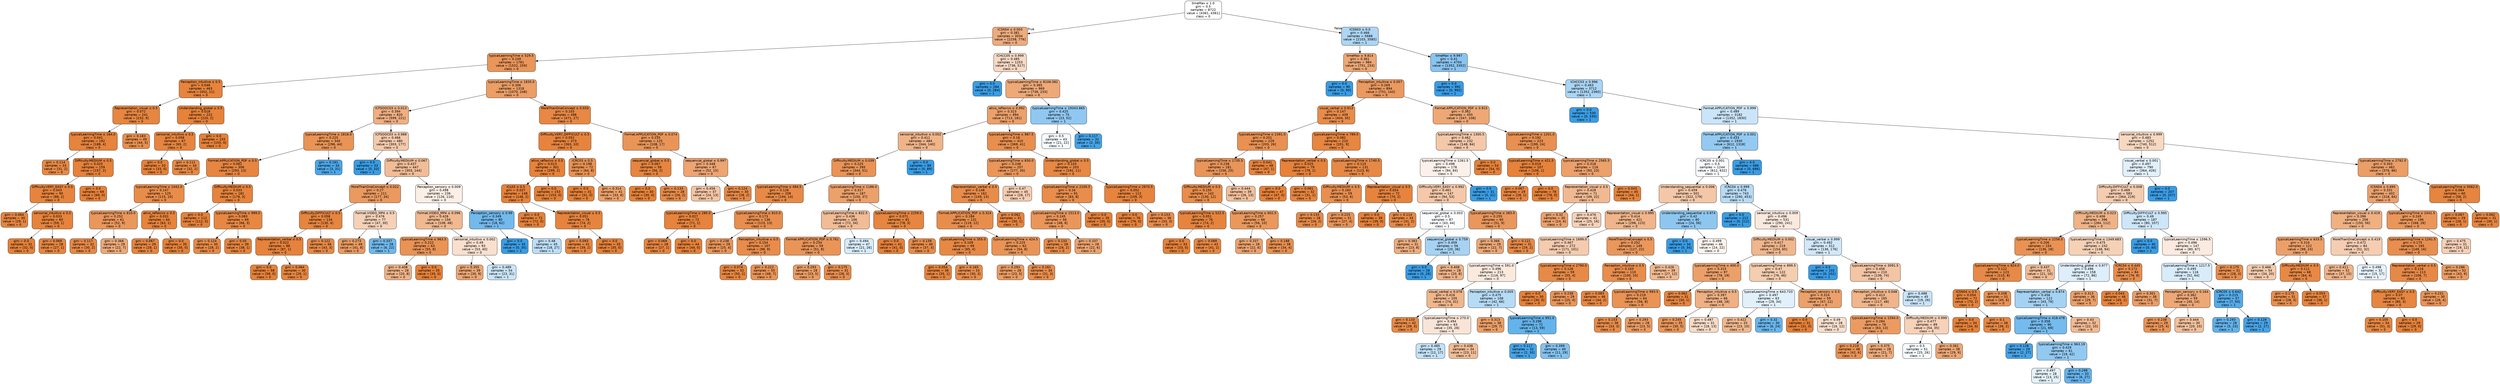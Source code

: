 digraph Tree {
node [shape=box, style="filled, rounded", color="black", fontname=helvetica] ;
edge [fontname=helvetica] ;
0 [label=<timeMax &le; 1.0<br/>gini = 0.5<br/>samples = 8722<br/>value = [4361, 4361]<br/>class = 0>, fillcolor="#e5813900"] ;
1 [label=<ICSN04 &le; 0.003<br/>gini = 0.381<br/>samples = 3034<br/>value = [2258, 776]<br/>class = 0>, fillcolor="#e58139a7"] ;
0 -> 1 [labeldistance=2.5, labelangle=45, headlabel="True"] ;
2 [label=<typicalLearningTime &le; 529.5<br/>gini = 0.249<br/>samples = 1781<br/>value = [1522, 259]<br/>class = 0>, fillcolor="#e58139d4"] ;
1 -> 2 ;
3 [label=<Perception_intuitive &le; 0.5<br/>gini = 0.046<br/>samples = 463<br/>value = [452, 11]<br/>class = 0>, fillcolor="#e58139f9"] ;
2 -> 3 ;
4 [label=<Representation_visual &le; 0.5<br/>gini = 0.072<br/>samples = 241<br/>value = [232, 9]<br/>class = 0>, fillcolor="#e58139f5"] ;
3 -> 4 ;
5 [label=<typicalLearningTime &le; 164.0<br/>gini = 0.041<br/>samples = 192<br/>value = [188, 4]<br/>class = 0>, fillcolor="#e58139fa"] ;
4 -> 5 ;
6 [label=<gini = 0.114<br/>samples = 33<br/>value = [31, 2]<br/>class = 0>, fillcolor="#e58139ef"] ;
5 -> 6 ;
7 [label=<Difficulty.MEDIUM &le; 0.5<br/>gini = 0.025<br/>samples = 159<br/>value = [157, 2]<br/>class = 0>, fillcolor="#e58139fc"] ;
5 -> 7 ;
8 [label=<Difficulty.VERY_EASY &le; 0.5<br/>gini = 0.043<br/>samples = 90<br/>value = [88, 2]<br/>class = 0>, fillcolor="#e58139f9"] ;
7 -> 8 ;
9 [label=<gini = 0.064<br/>samples = 30<br/>value = [29, 1]<br/>class = 0>, fillcolor="#e58139f6"] ;
8 -> 9 ;
10 [label=<sensorial_intuitivo &le; 0.5<br/>gini = 0.033<br/>samples = 60<br/>value = [59, 1]<br/>class = 0>, fillcolor="#e58139fb"] ;
8 -> 10 ;
11 [label=<gini = 0.0<br/>samples = 32<br/>value = [32, 0]<br/>class = 0>, fillcolor="#e58139ff"] ;
10 -> 11 ;
12 [label=<gini = 0.069<br/>samples = 28<br/>value = [27, 1]<br/>class = 0>, fillcolor="#e58139f6"] ;
10 -> 12 ;
13 [label=<gini = 0.0<br/>samples = 69<br/>value = [69, 0]<br/>class = 0>, fillcolor="#e58139ff"] ;
7 -> 13 ;
14 [label=<gini = 0.183<br/>samples = 49<br/>value = [44, 5]<br/>class = 0>, fillcolor="#e58139e2"] ;
4 -> 14 ;
15 [label=<Understanding_global &le; 0.5<br/>gini = 0.018<br/>samples = 222<br/>value = [220, 2]<br/>class = 0>, fillcolor="#e58139fd"] ;
3 -> 15 ;
16 [label=<sensorial_intuitivo &le; 0.5<br/>gini = 0.058<br/>samples = 67<br/>value = [65, 2]<br/>class = 0>, fillcolor="#e58139f7"] ;
15 -> 16 ;
17 [label=<gini = 0.0<br/>samples = 33<br/>value = [33, 0]<br/>class = 0>, fillcolor="#e58139ff"] ;
16 -> 17 ;
18 [label=<gini = 0.111<br/>samples = 34<br/>value = [32, 2]<br/>class = 0>, fillcolor="#e58139ef"] ;
16 -> 18 ;
19 [label=<gini = 0.0<br/>samples = 155<br/>value = [155, 0]<br/>class = 0>, fillcolor="#e58139ff"] ;
15 -> 19 ;
20 [label=<typicalLearningTime &le; 1835.0<br/>gini = 0.306<br/>samples = 1318<br/>value = [1070, 248]<br/>class = 0>, fillcolor="#e58139c4"] ;
2 -> 20 ;
21 [label=<ICFSOOC03 &le; 0.013<br/>gini = 0.394<br/>samples = 820<br/>value = [599, 221]<br/>class = 0>, fillcolor="#e58139a1"] ;
20 -> 21 ;
22 [label=<typicalLearningTime &le; 1818.0<br/>gini = 0.225<br/>samples = 340<br/>value = [296, 44]<br/>class = 0>, fillcolor="#e58139d9"] ;
21 -> 22 ;
23 [label=<Format.APPLICATION_PDF &le; 0.5<br/>gini = 0.081<br/>samples = 306<br/>value = [293, 13]<br/>class = 0>, fillcolor="#e58139f4"] ;
22 -> 23 ;
24 [label=<typicalLearningTime &le; 1042.0<br/>gini = 0.147<br/>samples = 125<br/>value = [115, 10]<br/>class = 0>, fillcolor="#e58139e9"] ;
23 -> 24 ;
25 [label=<typicalLearningTime &le; 810.0<br/>gini = 0.252<br/>samples = 61<br/>value = [52, 9]<br/>class = 0>, fillcolor="#e58139d3"] ;
24 -> 25 ;
26 [label=<gini = 0.117<br/>samples = 32<br/>value = [30, 2]<br/>class = 0>, fillcolor="#e58139ee"] ;
25 -> 26 ;
27 [label=<gini = 0.366<br/>samples = 29<br/>value = [22, 7]<br/>class = 0>, fillcolor="#e58139ae"] ;
25 -> 27 ;
28 [label=<ativo_reflexivo &le; 0.5<br/>gini = 0.031<br/>samples = 64<br/>value = [63, 1]<br/>class = 0>, fillcolor="#e58139fb"] ;
24 -> 28 ;
29 [label=<gini = 0.067<br/>samples = 29<br/>value = [28, 1]<br/>class = 0>, fillcolor="#e58139f6"] ;
28 -> 29 ;
30 [label=<gini = 0.0<br/>samples = 35<br/>value = [35, 0]<br/>class = 0>, fillcolor="#e58139ff"] ;
28 -> 30 ;
31 [label=<Difficulty.MEDIUM &le; 0.5<br/>gini = 0.033<br/>samples = 181<br/>value = [178, 3]<br/>class = 0>, fillcolor="#e58139fb"] ;
23 -> 31 ;
32 [label=<gini = 0.0<br/>samples = 112<br/>value = [112, 0]<br/>class = 0>, fillcolor="#e58139ff"] ;
31 -> 32 ;
33 [label=<typicalLearningTime &le; 999.0<br/>gini = 0.083<br/>samples = 69<br/>value = [66, 3]<br/>class = 0>, fillcolor="#e58139f3"] ;
31 -> 33 ;
34 [label=<gini = 0.124<br/>samples = 30<br/>value = [28, 2]<br/>class = 0>, fillcolor="#e58139ed"] ;
33 -> 34 ;
35 [label=<gini = 0.05<br/>samples = 39<br/>value = [38, 1]<br/>class = 0>, fillcolor="#e58139f8"] ;
33 -> 35 ;
36 [label=<gini = 0.161<br/>samples = 34<br/>value = [3, 31]<br/>class = 1>, fillcolor="#399de5e6"] ;
22 -> 36 ;
37 [label=<ICFSOOC03 &le; 0.988<br/>gini = 0.466<br/>samples = 480<br/>value = [303, 177]<br/>class = 0>, fillcolor="#e581396a"] ;
21 -> 37 ;
38 [label=<gini = 0.0<br/>samples = 33<br/>value = [0, 33]<br/>class = 1>, fillcolor="#399de5ff"] ;
37 -> 38 ;
39 [label=<Difficulty.MEDIUM &le; 0.067<br/>gini = 0.437<br/>samples = 447<br/>value = [303, 144]<br/>class = 0>, fillcolor="#e5813986"] ;
37 -> 39 ;
40 [label=<MoreThanOneConcept &le; 0.022<br/>gini = 0.27<br/>samples = 211<br/>value = [177, 34]<br/>class = 0>, fillcolor="#e58139ce"] ;
39 -> 40 ;
41 [label=<Difficulty.DIFFICULT &le; 0.5<br/>gini = 0.058<br/>samples = 134<br/>value = [130, 4]<br/>class = 0>, fillcolor="#e58139f7"] ;
40 -> 41 ;
42 [label=<Representation_verbal &le; 0.5<br/>gini = 0.022<br/>samples = 88<br/>value = [87, 1]<br/>class = 0>, fillcolor="#e58139fc"] ;
41 -> 42 ;
43 [label=<gini = 0.0<br/>samples = 58<br/>value = [58, 0]<br/>class = 0>, fillcolor="#e58139ff"] ;
42 -> 43 ;
44 [label=<gini = 0.064<br/>samples = 30<br/>value = [29, 1]<br/>class = 0>, fillcolor="#e58139f6"] ;
42 -> 44 ;
45 [label=<gini = 0.122<br/>samples = 46<br/>value = [43, 3]<br/>class = 0>, fillcolor="#e58139ed"] ;
41 -> 45 ;
46 [label=<Format.VIDEO_MP4 &le; 0.5<br/>gini = 0.476<br/>samples = 77<br/>value = [47, 30]<br/>class = 0>, fillcolor="#e581395c"] ;
40 -> 46 ;
47 [label=<gini = 0.273<br/>samples = 49<br/>value = [41, 8]<br/>class = 0>, fillcolor="#e58139cd"] ;
46 -> 47 ;
48 [label=<gini = 0.337<br/>samples = 28<br/>value = [6, 22]<br/>class = 1>, fillcolor="#399de5b9"] ;
46 -> 48 ;
49 [label=<Perception_sensory &le; 0.009<br/>gini = 0.498<br/>samples = 236<br/>value = [126, 110]<br/>class = 0>, fillcolor="#e5813920"] ;
39 -> 49 ;
50 [label=<Format.VIDEO_MP4 &le; 0.096<br/>gini = 0.426<br/>samples = 156<br/>value = [108, 48]<br/>class = 0>, fillcolor="#e581398e"] ;
49 -> 50 ;
51 [label=<typicalLearningTime &le; 963.5<br/>gini = 0.222<br/>samples = 63<br/>value = [55, 8]<br/>class = 0>, fillcolor="#e58139da"] ;
50 -> 51 ;
52 [label=<gini = 0.408<br/>samples = 28<br/>value = [20, 8]<br/>class = 0>, fillcolor="#e5813999"] ;
51 -> 52 ;
53 [label=<gini = 0.0<br/>samples = 35<br/>value = [35, 0]<br/>class = 0>, fillcolor="#e58139ff"] ;
51 -> 53 ;
54 [label=<sensorial_intuitivo &le; 0.002<br/>gini = 0.49<br/>samples = 93<br/>value = [53, 40]<br/>class = 0>, fillcolor="#e581393f"] ;
50 -> 54 ;
55 [label=<gini = 0.355<br/>samples = 39<br/>value = [30, 9]<br/>class = 0>, fillcolor="#e58139b3"] ;
54 -> 55 ;
56 [label=<gini = 0.489<br/>samples = 54<br/>value = [23, 31]<br/>class = 1>, fillcolor="#399de542"] ;
54 -> 56 ;
57 [label=<Perception_sensory &le; 0.99<br/>gini = 0.349<br/>samples = 80<br/>value = [18, 62]<br/>class = 1>, fillcolor="#399de5b5"] ;
49 -> 57 ;
58 [label=<gini = 0.0<br/>samples = 35<br/>value = [0, 35]<br/>class = 1>, fillcolor="#399de5ff"] ;
57 -> 58 ;
59 [label=<gini = 0.48<br/>samples = 45<br/>value = [18, 27]<br/>class = 1>, fillcolor="#399de555"] ;
57 -> 59 ;
60 [label=<MoreThanOneConcept &le; 0.033<br/>gini = 0.103<br/>samples = 498<br/>value = [471, 27]<br/>class = 0>, fillcolor="#e58139f0"] ;
20 -> 60 ;
61 [label=<Difficulty.VERY_DIFFICULT &le; 0.5<br/>gini = 0.052<br/>samples = 373<br/>value = [363, 10]<br/>class = 0>, fillcolor="#e58139f8"] ;
60 -> 61 ;
62 [label=<ativo_reflexivo &le; 0.5<br/>gini = 0.013<br/>samples = 301<br/>value = [299, 2]<br/>class = 0>, fillcolor="#e58139fd"] ;
61 -> 62 ;
63 [label=<ICL03 &le; 0.5<br/>gini = 0.027<br/>samples = 148<br/>value = [146, 2]<br/>class = 0>, fillcolor="#e58139fc"] ;
62 -> 63 ;
64 [label=<gini = 0.0<br/>samples = 72<br/>value = [72, 0]<br/>class = 0>, fillcolor="#e58139ff"] ;
63 -> 64 ;
65 [label=<Representation_visual &le; 0.5<br/>gini = 0.051<br/>samples = 76<br/>value = [74, 2]<br/>class = 0>, fillcolor="#e58139f8"] ;
63 -> 65 ;
66 [label=<gini = 0.093<br/>samples = 41<br/>value = [39, 2]<br/>class = 0>, fillcolor="#e58139f2"] ;
65 -> 66 ;
67 [label=<gini = 0.0<br/>samples = 35<br/>value = [35, 0]<br/>class = 0>, fillcolor="#e58139ff"] ;
65 -> 67 ;
68 [label=<gini = 0.0<br/>samples = 153<br/>value = [153, 0]<br/>class = 0>, fillcolor="#e58139ff"] ;
62 -> 68 ;
69 [label=<ICRC03 &le; 0.5<br/>gini = 0.198<br/>samples = 72<br/>value = [64, 8]<br/>class = 0>, fillcolor="#e58139df"] ;
61 -> 69 ;
70 [label=<gini = 0.0<br/>samples = 31<br/>value = [31, 0]<br/>class = 0>, fillcolor="#e58139ff"] ;
69 -> 70 ;
71 [label=<gini = 0.314<br/>samples = 41<br/>value = [33, 8]<br/>class = 0>, fillcolor="#e58139c1"] ;
69 -> 71 ;
72 [label=<Format.APPLICATION_PDF &le; 0.074<br/>gini = 0.235<br/>samples = 125<br/>value = [108, 17]<br/>class = 0>, fillcolor="#e58139d7"] ;
60 -> 72 ;
73 [label=<sequencial_global &le; 0.5<br/>gini = 0.067<br/>samples = 58<br/>value = [56, 2]<br/>class = 0>, fillcolor="#e58139f6"] ;
72 -> 73 ;
74 [label=<gini = 0.0<br/>samples = 30<br/>value = [30, 0]<br/>class = 0>, fillcolor="#e58139ff"] ;
73 -> 74 ;
75 [label=<gini = 0.133<br/>samples = 28<br/>value = [26, 2]<br/>class = 0>, fillcolor="#e58139eb"] ;
73 -> 75 ;
76 [label=<sequencial_global &le; 0.997<br/>gini = 0.348<br/>samples = 67<br/>value = [52, 15]<br/>class = 0>, fillcolor="#e58139b5"] ;
72 -> 76 ;
77 [label=<gini = 0.456<br/>samples = 37<br/>value = [24, 13]<br/>class = 0>, fillcolor="#e5813975"] ;
76 -> 77 ;
78 [label=<gini = 0.124<br/>samples = 30<br/>value = [28, 2]<br/>class = 0>, fillcolor="#e58139ed"] ;
76 -> 78 ;
79 [label=<ICHCC05 &le; 0.999<br/>gini = 0.485<br/>samples = 1253<br/>value = [736, 517]<br/>class = 0>, fillcolor="#e581394c"] ;
1 -> 79 ;
80 [label=<gini = 0.0<br/>samples = 284<br/>value = [0, 284]<br/>class = 1>, fillcolor="#399de5ff"] ;
79 -> 80 ;
81 [label=<typicalLearningTime &le; 8106.082<br/>gini = 0.365<br/>samples = 969<br/>value = [736, 233]<br/>class = 0>, fillcolor="#e58139ae"] ;
79 -> 81 ;
82 [label=<ativo_reflexivo &le; 0.992<br/>gini = 0.323<br/>samples = 894<br/>value = [713, 181]<br/>class = 0>, fillcolor="#e58139be"] ;
81 -> 82 ;
83 [label=<sensorial_intuitivo &le; 0.002<br/>gini = 0.411<br/>samples = 484<br/>value = [344, 140]<br/>class = 0>, fillcolor="#e5813997"] ;
82 -> 83 ;
84 [label=<Difficulty.MEDIUM &le; 0.039<br/>gini = 0.225<br/>samples = 395<br/>value = [344, 51]<br/>class = 0>, fillcolor="#e58139d9"] ;
83 -> 84 ;
85 [label=<typicalLearningTime &le; 494.5<br/>gini = 0.126<br/>samples = 208<br/>value = [194, 14]<br/>class = 0>, fillcolor="#e58139ed"] ;
84 -> 85 ;
86 [label=<typicalLearningTime &le; 280.0<br/>gini = 0.027<br/>samples = 72<br/>value = [71, 1]<br/>class = 0>, fillcolor="#e58139fb"] ;
85 -> 86 ;
87 [label=<gini = 0.069<br/>samples = 28<br/>value = [27, 1]<br/>class = 0>, fillcolor="#e58139f6"] ;
86 -> 87 ;
88 [label=<gini = 0.0<br/>samples = 44<br/>value = [44, 0]<br/>class = 0>, fillcolor="#e58139ff"] ;
86 -> 88 ;
89 [label=<typicalLearningTime &le; 810.0<br/>gini = 0.173<br/>samples = 136<br/>value = [123, 13]<br/>class = 0>, fillcolor="#e58139e4"] ;
85 -> 89 ;
90 [label=<gini = 0.238<br/>samples = 29<br/>value = [25, 4]<br/>class = 0>, fillcolor="#e58139d6"] ;
89 -> 90 ;
91 [label=<Perception_intuitive &le; 0.5<br/>gini = 0.154<br/>samples = 107<br/>value = [98, 9]<br/>class = 0>, fillcolor="#e58139e8"] ;
89 -> 91 ;
92 [label=<gini = 0.074<br/>samples = 52<br/>value = [50, 2]<br/>class = 0>, fillcolor="#e58139f5"] ;
91 -> 92 ;
93 [label=<gini = 0.222<br/>samples = 55<br/>value = [48, 7]<br/>class = 0>, fillcolor="#e58139da"] ;
91 -> 93 ;
94 [label=<typicalLearningTime &le; 1186.0<br/>gini = 0.317<br/>samples = 187<br/>value = [150, 37]<br/>class = 0>, fillcolor="#e58139c0"] ;
84 -> 94 ;
95 [label=<typicalLearningTime &le; 832.5<br/>gini = 0.436<br/>samples = 106<br/>value = [72, 34]<br/>class = 0>, fillcolor="#e5813987"] ;
94 -> 95 ;
96 [label=<Format.APPLICATION_PDF &le; 0.761<br/>gini = 0.234<br/>samples = 59<br/>value = [51, 8]<br/>class = 0>, fillcolor="#e58139d7"] ;
95 -> 96 ;
97 [label=<gini = 0.293<br/>samples = 28<br/>value = [23, 5]<br/>class = 0>, fillcolor="#e58139c8"] ;
96 -> 97 ;
98 [label=<gini = 0.175<br/>samples = 31<br/>value = [28, 3]<br/>class = 0>, fillcolor="#e58139e4"] ;
96 -> 98 ;
99 [label=<gini = 0.494<br/>samples = 47<br/>value = [21, 26]<br/>class = 1>, fillcolor="#399de531"] ;
95 -> 99 ;
100 [label=<typicalLearningTime &le; 2259.0<br/>gini = 0.071<br/>samples = 81<br/>value = [78, 3]<br/>class = 0>, fillcolor="#e58139f5"] ;
94 -> 100 ;
101 [label=<gini = 0.0<br/>samples = 41<br/>value = [41, 0]<br/>class = 0>, fillcolor="#e58139ff"] ;
100 -> 101 ;
102 [label=<gini = 0.139<br/>samples = 40<br/>value = [37, 3]<br/>class = 0>, fillcolor="#e58139ea"] ;
100 -> 102 ;
103 [label=<gini = 0.0<br/>samples = 89<br/>value = [0, 89]<br/>class = 1>, fillcolor="#399de5ff"] ;
83 -> 103 ;
104 [label=<typicalLearningTime &le; 987.5<br/>gini = 0.18<br/>samples = 410<br/>value = [369, 41]<br/>class = 0>, fillcolor="#e58139e3"] ;
82 -> 104 ;
105 [label=<typicalLearningTime &le; 830.0<br/>gini = 0.248<br/>samples = 207<br/>value = [177, 30]<br/>class = 0>, fillcolor="#e58139d4"] ;
104 -> 105 ;
106 [label=<Representation_verbal &le; 0.5<br/>gini = 0.148<br/>samples = 162<br/>value = [149, 13]<br/>class = 0>, fillcolor="#e58139e9"] ;
105 -> 106 ;
107 [label=<Format.APPLICATION_PDF &le; 0.324<br/>gini = 0.166<br/>samples = 131<br/>value = [119, 12]<br/>class = 0>, fillcolor="#e58139e5"] ;
106 -> 107 ;
108 [label=<typicalLearningTime &le; 355.0<br/>gini = 0.109<br/>samples = 69<br/>value = [65, 4]<br/>class = 0>, fillcolor="#e58139ef"] ;
107 -> 108 ;
109 [label=<gini = 0.054<br/>samples = 36<br/>value = [35, 1]<br/>class = 0>, fillcolor="#e58139f8"] ;
108 -> 109 ;
110 [label=<gini = 0.165<br/>samples = 33<br/>value = [30, 3]<br/>class = 0>, fillcolor="#e58139e6"] ;
108 -> 110 ;
111 [label=<typicalLearningTime &le; 424.5<br/>gini = 0.225<br/>samples = 62<br/>value = [54, 8]<br/>class = 0>, fillcolor="#e58139d9"] ;
107 -> 111 ;
112 [label=<gini = 0.293<br/>samples = 28<br/>value = [23, 5]<br/>class = 0>, fillcolor="#e58139c8"] ;
111 -> 112 ;
113 [label=<gini = 0.161<br/>samples = 34<br/>value = [31, 3]<br/>class = 0>, fillcolor="#e58139e6"] ;
111 -> 113 ;
114 [label=<gini = 0.062<br/>samples = 31<br/>value = [30, 1]<br/>class = 0>, fillcolor="#e58139f6"] ;
106 -> 114 ;
115 [label=<gini = 0.47<br/>samples = 45<br/>value = [28, 17]<br/>class = 0>, fillcolor="#e5813964"] ;
105 -> 115 ;
116 [label=<Understanding_global &le; 0.5<br/>gini = 0.103<br/>samples = 203<br/>value = [192, 11]<br/>class = 0>, fillcolor="#e58139f0"] ;
104 -> 116 ;
117 [label=<typicalLearningTime &le; 2100.5<br/>gini = 0.16<br/>samples = 91<br/>value = [83, 8]<br/>class = 0>, fillcolor="#e58139e6"] ;
116 -> 117 ;
118 [label=<typicalLearningTime &le; 1513.0<br/>gini = 0.245<br/>samples = 56<br/>value = [48, 8]<br/>class = 0>, fillcolor="#e58139d4"] ;
117 -> 118 ;
119 [label=<gini = 0.133<br/>samples = 28<br/>value = [26, 2]<br/>class = 0>, fillcolor="#e58139eb"] ;
118 -> 119 ;
120 [label=<gini = 0.337<br/>samples = 28<br/>value = [22, 6]<br/>class = 0>, fillcolor="#e58139b9"] ;
118 -> 120 ;
121 [label=<gini = 0.0<br/>samples = 35<br/>value = [35, 0]<br/>class = 0>, fillcolor="#e58139ff"] ;
117 -> 121 ;
122 [label=<typicalLearningTime &le; 2670.5<br/>gini = 0.052<br/>samples = 112<br/>value = [109, 3]<br/>class = 0>, fillcolor="#e58139f8"] ;
116 -> 122 ;
123 [label=<gini = 0.0<br/>samples = 76<br/>value = [76, 0]<br/>class = 0>, fillcolor="#e58139ff"] ;
122 -> 123 ;
124 [label=<gini = 0.153<br/>samples = 36<br/>value = [33, 3]<br/>class = 0>, fillcolor="#e58139e8"] ;
122 -> 124 ;
125 [label=<typicalLearningTime &le; 19343.865<br/>gini = 0.425<br/>samples = 75<br/>value = [23, 52]<br/>class = 1>, fillcolor="#399de58e"] ;
81 -> 125 ;
126 [label=<gini = 0.5<br/>samples = 43<br/>value = [21, 22]<br/>class = 1>, fillcolor="#399de50c"] ;
125 -> 126 ;
127 [label=<gini = 0.117<br/>samples = 32<br/>value = [2, 30]<br/>class = 1>, fillcolor="#399de5ee"] ;
125 -> 127 ;
128 [label=<ICSN03 &le; 0.0<br/>gini = 0.466<br/>samples = 5688<br/>value = [2103, 3585]<br/>class = 1>, fillcolor="#399de569"] ;
0 -> 128 [labeldistance=2.5, labelangle=-45, headlabel="False"] ;
129 [label=<timeMax &le; 9.814<br/>gini = 0.361<br/>samples = 984<br/>value = [751, 233]<br/>class = 0>, fillcolor="#e58139b0"] ;
128 -> 129 ;
130 [label=<gini = 0.0<br/>samples = 90<br/>value = [0, 90]<br/>class = 1>, fillcolor="#399de5ff"] ;
129 -> 130 ;
131 [label=<Perception_intuitive &le; 0.057<br/>gini = 0.269<br/>samples = 894<br/>value = [751, 143]<br/>class = 0>, fillcolor="#e58139ce"] ;
129 -> 131 ;
132 [label=<visual_verbal &le; 0.913<br/>gini = 0.147<br/>samples = 439<br/>value = [404, 35]<br/>class = 0>, fillcolor="#e58139e9"] ;
131 -> 132 ;
133 [label=<typicalLearningTime &le; 2391.0<br/>gini = 0.201<br/>samples = 229<br/>value = [203, 26]<br/>class = 0>, fillcolor="#e58139de"] ;
132 -> 133 ;
134 [label=<typicalLearningTime &le; 1735.5<br/>gini = 0.238<br/>samples = 181<br/>value = [156, 25]<br/>class = 0>, fillcolor="#e58139d6"] ;
133 -> 134 ;
135 [label=<Difficulty.MEDIUM &le; 0.5<br/>gini = 0.155<br/>samples = 142<br/>value = [130, 12]<br/>class = 0>, fillcolor="#e58139e7"] ;
134 -> 135 ;
136 [label=<typicalLearningTime &le; 522.5<br/>gini = 0.051<br/>samples = 76<br/>value = [74, 2]<br/>class = 0>, fillcolor="#e58139f8"] ;
135 -> 136 ;
137 [label=<gini = 0.0<br/>samples = 33<br/>value = [33, 0]<br/>class = 0>, fillcolor="#e58139ff"] ;
136 -> 137 ;
138 [label=<gini = 0.089<br/>samples = 43<br/>value = [41, 2]<br/>class = 0>, fillcolor="#e58139f3"] ;
136 -> 138 ;
139 [label=<typicalLearningTime &le; 602.5<br/>gini = 0.257<br/>samples = 66<br/>value = [56, 10]<br/>class = 0>, fillcolor="#e58139d1"] ;
135 -> 139 ;
140 [label=<gini = 0.337<br/>samples = 28<br/>value = [22, 6]<br/>class = 0>, fillcolor="#e58139b9"] ;
139 -> 140 ;
141 [label=<gini = 0.188<br/>samples = 38<br/>value = [34, 4]<br/>class = 0>, fillcolor="#e58139e1"] ;
139 -> 141 ;
142 [label=<gini = 0.444<br/>samples = 39<br/>value = [26, 13]<br/>class = 0>, fillcolor="#e581397f"] ;
134 -> 142 ;
143 [label=<gini = 0.041<br/>samples = 48<br/>value = [47, 1]<br/>class = 0>, fillcolor="#e58139fa"] ;
133 -> 143 ;
144 [label=<typicalLearningTime &le; 789.0<br/>gini = 0.082<br/>samples = 210<br/>value = [201, 9]<br/>class = 0>, fillcolor="#e58139f4"] ;
132 -> 144 ;
145 [label=<Representation_verbal &le; 0.5<br/>gini = 0.025<br/>samples = 79<br/>value = [78, 1]<br/>class = 0>, fillcolor="#e58139fc"] ;
144 -> 145 ;
146 [label=<gini = 0.0<br/>samples = 47<br/>value = [47, 0]<br/>class = 0>, fillcolor="#e58139ff"] ;
145 -> 146 ;
147 [label=<gini = 0.061<br/>samples = 32<br/>value = [31, 1]<br/>class = 0>, fillcolor="#e58139f7"] ;
145 -> 147 ;
148 [label=<typicalLearningTime &le; 1740.5<br/>gini = 0.115<br/>samples = 131<br/>value = [123, 8]<br/>class = 0>, fillcolor="#e58139ee"] ;
144 -> 148 ;
149 [label=<Difficulty.MEDIUM &le; 0.5<br/>gini = 0.183<br/>samples = 59<br/>value = [53, 6]<br/>class = 0>, fillcolor="#e58139e2"] ;
148 -> 149 ;
150 [label=<gini = 0.133<br/>samples = 28<br/>value = [26, 2]<br/>class = 0>, fillcolor="#e58139eb"] ;
149 -> 150 ;
151 [label=<gini = 0.225<br/>samples = 31<br/>value = [27, 4]<br/>class = 0>, fillcolor="#e58139d9"] ;
149 -> 151 ;
152 [label=<Representation_visual &le; 0.5<br/>gini = 0.054<br/>samples = 72<br/>value = [70, 2]<br/>class = 0>, fillcolor="#e58139f8"] ;
148 -> 152 ;
153 [label=<gini = 0.0<br/>samples = 39<br/>value = [39, 0]<br/>class = 0>, fillcolor="#e58139ff"] ;
152 -> 153 ;
154 [label=<gini = 0.114<br/>samples = 33<br/>value = [31, 2]<br/>class = 0>, fillcolor="#e58139ef"] ;
152 -> 154 ;
155 [label=<Format.APPLICATION_PDF &le; 0.915<br/>gini = 0.362<br/>samples = 455<br/>value = [347, 108]<br/>class = 0>, fillcolor="#e58139b0"] ;
131 -> 155 ;
156 [label=<typicalLearningTime &le; 1300.5<br/>gini = 0.462<br/>samples = 232<br/>value = [148, 84]<br/>class = 0>, fillcolor="#e581396e"] ;
155 -> 156 ;
157 [label=<typicalLearningTime &le; 1261.5<br/>gini = 0.498<br/>samples = 178<br/>value = [94, 84]<br/>class = 0>, fillcolor="#e581391b"] ;
156 -> 157 ;
158 [label=<Difficulty.VERY_EASY &le; 0.992<br/>gini = 0.461<br/>samples = 147<br/>value = [94, 53]<br/>class = 0>, fillcolor="#e581396f"] ;
157 -> 158 ;
159 [label=<sequencial_global &le; 0.003<br/>gini = 0.5<br/>samples = 87<br/>value = [43, 44]<br/>class = 1>, fillcolor="#399de506"] ;
158 -> 159 ;
160 [label=<gini = 0.383<br/>samples = 31<br/>value = [23, 8]<br/>class = 0>, fillcolor="#e58139a6"] ;
159 -> 160 ;
161 [label=<sequencial_global &le; 0.759<br/>gini = 0.459<br/>samples = 56<br/>value = [20, 36]<br/>class = 1>, fillcolor="#399de571"] ;
159 -> 161 ;
162 [label=<gini = 0.0<br/>samples = 28<br/>value = [0, 28]<br/>class = 1>, fillcolor="#399de5ff"] ;
161 -> 162 ;
163 [label=<gini = 0.408<br/>samples = 28<br/>value = [20, 8]<br/>class = 0>, fillcolor="#e5813999"] ;
161 -> 163 ;
164 [label=<typicalLearningTime &le; 383.0<br/>gini = 0.255<br/>samples = 60<br/>value = [51, 9]<br/>class = 0>, fillcolor="#e58139d2"] ;
158 -> 164 ;
165 [label=<gini = 0.366<br/>samples = 29<br/>value = [22, 7]<br/>class = 0>, fillcolor="#e58139ae"] ;
164 -> 165 ;
166 [label=<gini = 0.121<br/>samples = 31<br/>value = [29, 2]<br/>class = 0>, fillcolor="#e58139ed"] ;
164 -> 166 ;
167 [label=<gini = 0.0<br/>samples = 31<br/>value = [0, 31]<br/>class = 1>, fillcolor="#399de5ff"] ;
157 -> 167 ;
168 [label=<gini = 0.0<br/>samples = 54<br/>value = [54, 0]<br/>class = 0>, fillcolor="#e58139ff"] ;
156 -> 168 ;
169 [label=<typicalLearningTime &le; 1201.0<br/>gini = 0.192<br/>samples = 223<br/>value = [199, 24]<br/>class = 0>, fillcolor="#e58139e0"] ;
155 -> 169 ;
170 [label=<typicalLearningTime &le; 421.5<br/>gini = 0.019<br/>samples = 107<br/>value = [106, 1]<br/>class = 0>, fillcolor="#e58139fd"] ;
169 -> 170 ;
171 [label=<gini = 0.067<br/>samples = 29<br/>value = [28, 1]<br/>class = 0>, fillcolor="#e58139f6"] ;
170 -> 171 ;
172 [label=<gini = 0.0<br/>samples = 78<br/>value = [78, 0]<br/>class = 0>, fillcolor="#e58139ff"] ;
170 -> 172 ;
173 [label=<typicalLearningTime &le; 2565.5<br/>gini = 0.318<br/>samples = 116<br/>value = [93, 23]<br/>class = 0>, fillcolor="#e58139c0"] ;
169 -> 173 ;
174 [label=<Representation_visual &le; 0.5<br/>gini = 0.428<br/>samples = 71<br/>value = [49, 22]<br/>class = 0>, fillcolor="#e581398d"] ;
173 -> 174 ;
175 [label=<gini = 0.32<br/>samples = 30<br/>value = [24, 6]<br/>class = 0>, fillcolor="#e58139bf"] ;
174 -> 175 ;
176 [label=<gini = 0.476<br/>samples = 41<br/>value = [25, 16]<br/>class = 0>, fillcolor="#e581395c"] ;
174 -> 176 ;
177 [label=<gini = 0.043<br/>samples = 45<br/>value = [44, 1]<br/>class = 0>, fillcolor="#e58139f9"] ;
173 -> 177 ;
178 [label=<timeMax &le; 9.997<br/>gini = 0.41<br/>samples = 4704<br/>value = [1352, 3352]<br/>class = 1>, fillcolor="#399de598"] ;
128 -> 178 ;
179 [label=<gini = 0.0<br/>samples = 992<br/>value = [0, 992]<br/>class = 1>, fillcolor="#399de5ff"] ;
178 -> 179 ;
180 [label=<ICHCC03 &le; 0.996<br/>gini = 0.463<br/>samples = 3712<br/>value = [1352, 2360]<br/>class = 1>, fillcolor="#399de56d"] ;
178 -> 180 ;
181 [label=<gini = 0.0<br/>samples = 530<br/>value = [0, 530]<br/>class = 1>, fillcolor="#399de5ff"] ;
180 -> 181 ;
182 [label=<Format.APPLICATION_PDF &le; 0.999<br/>gini = 0.489<br/>samples = 3182<br/>value = [1352, 1830]<br/>class = 1>, fillcolor="#399de543"] ;
180 -> 182 ;
183 [label=<Format.APPLICATION_PDF &le; 0.001<br/>gini = 0.433<br/>samples = 1930<br/>value = [612, 1318]<br/>class = 1>, fillcolor="#399de589"] ;
182 -> 183 ;
184 [label=<ICRC05 &le; 0.001<br/>gini = 0.5<br/>samples = 1244<br/>value = [612, 632]<br/>class = 1>, fillcolor="#399de508"] ;
183 -> 184 ;
185 [label=<Understanding_sequential &le; 0.006<br/>gini = 0.459<br/>samples = 501<br/>value = [322, 179]<br/>class = 0>, fillcolor="#e5813971"] ;
184 -> 185 ;
186 [label=<Representation_visual &le; 0.995<br/>gini = 0.414<br/>samples = 421<br/>value = [298, 123]<br/>class = 0>, fillcolor="#e5813996"] ;
185 -> 186 ;
187 [label=<typicalLearningTime &le; 1699.0<br/>gini = 0.467<br/>samples = 272<br/>value = [171, 101]<br/>class = 0>, fillcolor="#e5813968"] ;
186 -> 187 ;
188 [label=<typicalLearningTime &le; 591.0<br/>gini = 0.496<br/>samples = 213<br/>value = [116, 97]<br/>class = 0>, fillcolor="#e581392a"] ;
187 -> 188 ;
189 [label=<visual_verbal &le; 0.078<br/>gini = 0.416<br/>samples = 105<br/>value = [74, 31]<br/>class = 0>, fillcolor="#e5813994"] ;
188 -> 189 ;
190 [label=<gini = 0.133<br/>samples = 42<br/>value = [39, 3]<br/>class = 0>, fillcolor="#e58139eb"] ;
189 -> 190 ;
191 [label=<typicalLearningTime &le; 270.0<br/>gini = 0.494<br/>samples = 63<br/>value = [35, 28]<br/>class = 0>, fillcolor="#e5813933"] ;
189 -> 191 ;
192 [label=<gini = 0.485<br/>samples = 29<br/>value = [12, 17]<br/>class = 1>, fillcolor="#399de54b"] ;
191 -> 192 ;
193 [label=<gini = 0.438<br/>samples = 34<br/>value = [23, 11]<br/>class = 0>, fillcolor="#e5813985"] ;
191 -> 193 ;
194 [label=<Perception_intuitive &le; 0.005<br/>gini = 0.475<br/>samples = 108<br/>value = [42, 66]<br/>class = 1>, fillcolor="#399de55d"] ;
188 -> 194 ;
195 [label=<gini = 0.313<br/>samples = 36<br/>value = [29, 7]<br/>class = 0>, fillcolor="#e58139c1"] ;
194 -> 195 ;
196 [label=<typicalLearningTime &le; 951.0<br/>gini = 0.296<br/>samples = 72<br/>value = [13, 59]<br/>class = 1>, fillcolor="#399de5c7"] ;
194 -> 196 ;
197 [label=<gini = 0.117<br/>samples = 32<br/>value = [2, 30]<br/>class = 1>, fillcolor="#399de5ee"] ;
196 -> 197 ;
198 [label=<gini = 0.399<br/>samples = 40<br/>value = [11, 29]<br/>class = 1>, fillcolor="#399de59e"] ;
196 -> 198 ;
199 [label=<typicalLearningTime &le; 2790.0<br/>gini = 0.126<br/>samples = 59<br/>value = [55, 4]<br/>class = 0>, fillcolor="#e58139ec"] ;
187 -> 199 ;
200 [label=<gini = 0.0<br/>samples = 30<br/>value = [30, 0]<br/>class = 0>, fillcolor="#e58139ff"] ;
199 -> 200 ;
201 [label=<gini = 0.238<br/>samples = 29<br/>value = [25, 4]<br/>class = 0>, fillcolor="#e58139d6"] ;
199 -> 201 ;
202 [label=<MoreThanOneConcept &le; 0.5<br/>gini = 0.252<br/>samples = 149<br/>value = [127, 22]<br/>class = 0>, fillcolor="#e58139d3"] ;
186 -> 202 ;
203 [label=<Perception_intuitive &le; 0.5<br/>gini = 0.165<br/>samples = 110<br/>value = [100, 10]<br/>class = 0>, fillcolor="#e58139e6"] ;
202 -> 203 ;
204 [label=<gini = 0.083<br/>samples = 46<br/>value = [44, 2]<br/>class = 0>, fillcolor="#e58139f3"] ;
203 -> 204 ;
205 [label=<typicalLearningTime &le; 993.5<br/>gini = 0.219<br/>samples = 64<br/>value = [56, 8]<br/>class = 0>, fillcolor="#e58139db"] ;
203 -> 205 ;
206 [label=<gini = 0.153<br/>samples = 36<br/>value = [33, 3]<br/>class = 0>, fillcolor="#e58139e8"] ;
205 -> 206 ;
207 [label=<gini = 0.293<br/>samples = 28<br/>value = [23, 5]<br/>class = 0>, fillcolor="#e58139c8"] ;
205 -> 207 ;
208 [label=<gini = 0.426<br/>samples = 39<br/>value = [27, 12]<br/>class = 0>, fillcolor="#e581398e"] ;
202 -> 208 ;
209 [label=<Understanding_sequential &le; 0.974<br/>gini = 0.42<br/>samples = 80<br/>value = [24, 56]<br/>class = 1>, fillcolor="#399de592"] ;
185 -> 209 ;
210 [label=<gini = 0.0<br/>samples = 34<br/>value = [0, 34]<br/>class = 1>, fillcolor="#399de5ff"] ;
209 -> 210 ;
211 [label=<gini = 0.499<br/>samples = 46<br/>value = [24, 22]<br/>class = 0>, fillcolor="#e5813915"] ;
209 -> 211 ;
212 [label=<ICRC04 &le; 0.999<br/>gini = 0.476<br/>samples = 743<br/>value = [290, 453]<br/>class = 1>, fillcolor="#399de55c"] ;
184 -> 212 ;
213 [label=<gini = 0.0<br/>samples = 212<br/>value = [0, 212]<br/>class = 1>, fillcolor="#399de5ff"] ;
212 -> 213 ;
214 [label=<sensorial_intuitivo &le; 0.009<br/>gini = 0.496<br/>samples = 531<br/>value = [290, 241]<br/>class = 0>, fillcolor="#e581392b"] ;
212 -> 214 ;
215 [label=<Difficulty.MEDIUM &le; 0.002<br/>gini = 0.417<br/>samples = 219<br/>value = [154, 65]<br/>class = 0>, fillcolor="#e5813993"] ;
214 -> 215 ;
216 [label=<typicalLearningTime &le; 400.0<br/>gini = 0.315<br/>samples = 97<br/>value = [78, 19]<br/>class = 0>, fillcolor="#e58139c1"] ;
215 -> 216 ;
217 [label=<gini = 0.062<br/>samples = 31<br/>value = [30, 1]<br/>class = 0>, fillcolor="#e58139f6"] ;
216 -> 217 ;
218 [label=<Perception_intuitive &le; 0.5<br/>gini = 0.397<br/>samples = 66<br/>value = [48, 18]<br/>class = 0>, fillcolor="#e581399f"] ;
216 -> 218 ;
219 [label=<gini = 0.245<br/>samples = 35<br/>value = [30, 5]<br/>class = 0>, fillcolor="#e58139d4"] ;
218 -> 219 ;
220 [label=<gini = 0.487<br/>samples = 31<br/>value = [18, 13]<br/>class = 0>, fillcolor="#e5813947"] ;
218 -> 220 ;
221 [label=<typicalLearningTime &le; 899.5<br/>gini = 0.47<br/>samples = 122<br/>value = [76, 46]<br/>class = 0>, fillcolor="#e5813965"] ;
215 -> 221 ;
222 [label=<typicalLearningTime &le; 643.733<br/>gini = 0.497<br/>samples = 63<br/>value = [29, 34]<br/>class = 1>, fillcolor="#399de525"] ;
221 -> 222 ;
223 [label=<gini = 0.422<br/>samples = 33<br/>value = [23, 10]<br/>class = 0>, fillcolor="#e5813990"] ;
222 -> 223 ;
224 [label=<gini = 0.32<br/>samples = 30<br/>value = [6, 24]<br/>class = 1>, fillcolor="#399de5bf"] ;
222 -> 224 ;
225 [label=<Perception_sensory &le; 0.5<br/>gini = 0.324<br/>samples = 59<br/>value = [47, 12]<br/>class = 0>, fillcolor="#e58139be"] ;
221 -> 225 ;
226 [label=<gini = 0.0<br/>samples = 31<br/>value = [31, 0]<br/>class = 0>, fillcolor="#e58139ff"] ;
225 -> 226 ;
227 [label=<gini = 0.49<br/>samples = 28<br/>value = [16, 12]<br/>class = 0>, fillcolor="#e5813940"] ;
225 -> 227 ;
228 [label=<visual_verbal &le; 0.999<br/>gini = 0.492<br/>samples = 312<br/>value = [136, 176]<br/>class = 1>, fillcolor="#399de53a"] ;
214 -> 228 ;
229 [label=<gini = 0.0<br/>samples = 102<br/>value = [0, 102]<br/>class = 1>, fillcolor="#399de5ff"] ;
228 -> 229 ;
230 [label=<typicalLearningTime &le; 3091.5<br/>gini = 0.456<br/>samples = 210<br/>value = [136, 74]<br/>class = 0>, fillcolor="#e5813974"] ;
228 -> 230 ;
231 [label=<Perception_intuitive &le; 0.048<br/>gini = 0.413<br/>samples = 165<br/>value = [117, 48]<br/>class = 0>, fillcolor="#e5813996"] ;
230 -> 231 ;
232 [label=<typicalLearningTime &le; 1594.0<br/>gini = 0.284<br/>samples = 76<br/>value = [63, 13]<br/>class = 0>, fillcolor="#e58139ca"] ;
231 -> 232 ;
233 [label=<gini = 0.219<br/>samples = 48<br/>value = [42, 6]<br/>class = 0>, fillcolor="#e58139db"] ;
232 -> 233 ;
234 [label=<gini = 0.375<br/>samples = 28<br/>value = [21, 7]<br/>class = 0>, fillcolor="#e58139aa"] ;
232 -> 234 ;
235 [label=<Difficulty.MEDIUM &le; 0.999<br/>gini = 0.477<br/>samples = 89<br/>value = [54, 35]<br/>class = 0>, fillcolor="#e581395a"] ;
231 -> 235 ;
236 [label=<gini = 0.5<br/>samples = 51<br/>value = [25, 26]<br/>class = 1>, fillcolor="#399de50a"] ;
235 -> 236 ;
237 [label=<gini = 0.361<br/>samples = 38<br/>value = [29, 9]<br/>class = 0>, fillcolor="#e58139b0"] ;
235 -> 237 ;
238 [label=<gini = 0.488<br/>samples = 45<br/>value = [19, 26]<br/>class = 1>, fillcolor="#399de545"] ;
230 -> 238 ;
239 [label=<gini = 0.0<br/>samples = 686<br/>value = [0, 686]<br/>class = 1>, fillcolor="#399de5ff"] ;
183 -> 239 ;
240 [label=<sensorial_intuitivo &le; 0.999<br/>gini = 0.483<br/>samples = 1252<br/>value = [740, 512]<br/>class = 0>, fillcolor="#e581394f"] ;
182 -> 240 ;
241 [label=<visual_verbal &le; 0.001<br/>gini = 0.497<br/>samples = 790<br/>value = [364, 426]<br/>class = 1>, fillcolor="#399de525"] ;
240 -> 241 ;
242 [label=<Difficulty.DIFFICULT &le; 0.008<br/>gini = 0.469<br/>samples = 583<br/>value = [364, 219]<br/>class = 0>, fillcolor="#e5813966"] ;
241 -> 242 ;
243 [label=<Difficulty.MEDIUM &le; 0.023<br/>gini = 0.406<br/>samples = 396<br/>value = [284, 112]<br/>class = 0>, fillcolor="#e581399a"] ;
242 -> 243 ;
244 [label=<typicalLearningTime &le; 2256.0<br/>gini = 0.206<br/>samples = 154<br/>value = [136, 18]<br/>class = 0>, fillcolor="#e58139dd"] ;
243 -> 244 ;
245 [label=<typicalLearningTime &le; 824.0<br/>gini = 0.122<br/>samples = 123<br/>value = [115, 8]<br/>class = 0>, fillcolor="#e58139ed"] ;
244 -> 245 ;
246 [label=<ICSN04 &le; 0.5<br/>gini = 0.054<br/>samples = 72<br/>value = [70, 2]<br/>class = 0>, fillcolor="#e58139f8"] ;
245 -> 246 ;
247 [label=<gini = 0.0<br/>samples = 34<br/>value = [34, 0]<br/>class = 0>, fillcolor="#e58139ff"] ;
246 -> 247 ;
248 [label=<gini = 0.1<br/>samples = 38<br/>value = [36, 2]<br/>class = 0>, fillcolor="#e58139f1"] ;
246 -> 248 ;
249 [label=<gini = 0.208<br/>samples = 51<br/>value = [45, 6]<br/>class = 0>, fillcolor="#e58139dd"] ;
245 -> 249 ;
250 [label=<gini = 0.437<br/>samples = 31<br/>value = [21, 10]<br/>class = 0>, fillcolor="#e5813986"] ;
244 -> 250 ;
251 [label=<typicalLearningTime &le; 1349.683<br/>gini = 0.475<br/>samples = 242<br/>value = [148, 94]<br/>class = 0>, fillcolor="#e581395d"] ;
243 -> 251 ;
252 [label=<Understanding_global &le; 0.977<br/>gini = 0.496<br/>samples = 158<br/>value = [72, 86]<br/>class = 1>, fillcolor="#399de52a"] ;
251 -> 252 ;
253 [label=<Representation_verbal &le; 0.874<br/>gini = 0.456<br/>samples = 122<br/>value = [43, 79]<br/>class = 1>, fillcolor="#399de574"] ;
252 -> 253 ;
254 [label=<typicalLearningTime &le; 418.478<br/>gini = 0.358<br/>samples = 90<br/>value = [21, 69]<br/>class = 1>, fillcolor="#399de5b1"] ;
253 -> 254 ;
255 [label=<gini = 0.128<br/>samples = 29<br/>value = [2, 27]<br/>class = 1>, fillcolor="#399de5ec"] ;
254 -> 255 ;
256 [label=<typicalLearningTime &le; 963.19<br/>gini = 0.429<br/>samples = 61<br/>value = [19, 42]<br/>class = 1>, fillcolor="#399de58c"] ;
254 -> 256 ;
257 [label=<gini = 0.497<br/>samples = 28<br/>value = [13, 15]<br/>class = 1>, fillcolor="#399de522"] ;
256 -> 257 ;
258 [label=<gini = 0.298<br/>samples = 33<br/>value = [6, 27]<br/>class = 1>, fillcolor="#399de5c6"] ;
256 -> 258 ;
259 [label=<gini = 0.43<br/>samples = 32<br/>value = [22, 10]<br/>class = 0>, fillcolor="#e581398b"] ;
253 -> 259 ;
260 [label=<gini = 0.313<br/>samples = 36<br/>value = [29, 7]<br/>class = 0>, fillcolor="#e58139c1"] ;
252 -> 260 ;
261 [label=<ICRC04 &le; 0.445<br/>gini = 0.172<br/>samples = 84<br/>value = [76, 8]<br/>class = 0>, fillcolor="#e58139e4"] ;
251 -> 261 ;
262 [label=<gini = 0.043<br/>samples = 46<br/>value = [45, 1]<br/>class = 0>, fillcolor="#e58139f9"] ;
261 -> 262 ;
263 [label=<gini = 0.301<br/>samples = 38<br/>value = [31, 7]<br/>class = 0>, fillcolor="#e58139c5"] ;
261 -> 263 ;
264 [label=<Difficulty.DIFFICULT &le; 0.995<br/>gini = 0.49<br/>samples = 187<br/>value = [80, 107]<br/>class = 1>, fillcolor="#399de540"] ;
242 -> 264 ;
265 [label=<gini = 0.0<br/>samples = 40<br/>value = [0, 40]<br/>class = 1>, fillcolor="#399de5ff"] ;
264 -> 265 ;
266 [label=<typicalLearningTime &le; 1596.5<br/>gini = 0.496<br/>samples = 147<br/>value = [80, 67]<br/>class = 0>, fillcolor="#e5813929"] ;
264 -> 266 ;
267 [label=<typicalLearningTime &le; 1217.5<br/>gini = 0.495<br/>samples = 116<br/>value = [52, 64]<br/>class = 1>, fillcolor="#399de530"] ;
266 -> 267 ;
268 [label=<Perception_sensory &le; 0.164<br/>gini = 0.362<br/>samples = 59<br/>value = [45, 14]<br/>class = 0>, fillcolor="#e58139b0"] ;
267 -> 268 ;
269 [label=<gini = 0.238<br/>samples = 29<br/>value = [25, 4]<br/>class = 0>, fillcolor="#e58139d6"] ;
268 -> 269 ;
270 [label=<gini = 0.444<br/>samples = 30<br/>value = [20, 10]<br/>class = 0>, fillcolor="#e581397f"] ;
268 -> 270 ;
271 [label=<ICRC05 &le; 0.642<br/>gini = 0.215<br/>samples = 57<br/>value = [7, 50]<br/>class = 1>, fillcolor="#399de5db"] ;
267 -> 271 ;
272 [label=<gini = 0.293<br/>samples = 28<br/>value = [5, 23]<br/>class = 1>, fillcolor="#399de5c8"] ;
271 -> 272 ;
273 [label=<gini = 0.128<br/>samples = 29<br/>value = [2, 27]<br/>class = 1>, fillcolor="#399de5ec"] ;
271 -> 273 ;
274 [label=<gini = 0.175<br/>samples = 31<br/>value = [28, 3]<br/>class = 0>, fillcolor="#e58139e4"] ;
266 -> 274 ;
275 [label=<gini = 0.0<br/>samples = 207<br/>value = [0, 207]<br/>class = 1>, fillcolor="#399de5ff"] ;
241 -> 275 ;
276 [label=<typicalLearningTime &le; 2792.0<br/>gini = 0.303<br/>samples = 462<br/>value = [376, 86]<br/>class = 0>, fillcolor="#e58139c5"] ;
240 -> 276 ;
277 [label=<ICSN04 &le; 0.895<br/>gini = 0.331<br/>samples = 402<br/>value = [318, 84]<br/>class = 0>, fillcolor="#e58139bc"] ;
276 -> 277 ;
278 [label=<Representation_visual &le; 0.419<br/>gini = 0.396<br/>samples = 206<br/>value = [150, 56]<br/>class = 0>, fillcolor="#e58139a0"] ;
277 -> 278 ;
279 [label=<typicalLearningTime &le; 633.5<br/>gini = 0.316<br/>samples = 122<br/>value = [98, 24]<br/>class = 0>, fillcolor="#e58139c1"] ;
278 -> 279 ;
280 [label=<gini = 0.466<br/>samples = 54<br/>value = [34, 20]<br/>class = 0>, fillcolor="#e5813969"] ;
279 -> 280 ;
281 [label=<Difficulty.MEDIUM &le; 0.5<br/>gini = 0.111<br/>samples = 68<br/>value = [64, 4]<br/>class = 0>, fillcolor="#e58139ef"] ;
279 -> 281 ;
282 [label=<gini = 0.175<br/>samples = 31<br/>value = [28, 3]<br/>class = 0>, fillcolor="#e58139e4"] ;
281 -> 282 ;
283 [label=<gini = 0.053<br/>samples = 37<br/>value = [36, 1]<br/>class = 0>, fillcolor="#e58139f8"] ;
281 -> 283 ;
284 [label=<MoreThanOneConcept &le; 0.419<br/>gini = 0.472<br/>samples = 84<br/>value = [52, 32]<br/>class = 0>, fillcolor="#e5813962"] ;
278 -> 284 ;
285 [label=<gini = 0.411<br/>samples = 52<br/>value = [37, 15]<br/>class = 0>, fillcolor="#e5813998"] ;
284 -> 285 ;
286 [label=<gini = 0.498<br/>samples = 32<br/>value = [15, 17]<br/>class = 1>, fillcolor="#399de51e"] ;
284 -> 286 ;
287 [label=<typicalLearningTime &le; 2041.5<br/>gini = 0.245<br/>samples = 196<br/>value = [168, 28]<br/>class = 0>, fillcolor="#e58139d4"] ;
277 -> 287 ;
288 [label=<typicalLearningTime &le; 1241.5<br/>gini = 0.175<br/>samples = 165<br/>value = [149, 16]<br/>class = 0>, fillcolor="#e58139e4"] ;
287 -> 288 ;
289 [label=<Representation_verbal &le; 0.5<br/>gini = 0.116<br/>samples = 113<br/>value = [106, 7]<br/>class = 0>, fillcolor="#e58139ee"] ;
288 -> 289 ;
290 [label=<Difficulty.VERY_EASY &le; 0.5<br/>gini = 0.07<br/>samples = 83<br/>value = [80, 3]<br/>class = 0>, fillcolor="#e58139f5"] ;
289 -> 290 ;
291 [label=<gini = 0.105<br/>samples = 54<br/>value = [51, 3]<br/>class = 0>, fillcolor="#e58139f0"] ;
290 -> 291 ;
292 [label=<gini = 0.0<br/>samples = 29<br/>value = [29, 0]<br/>class = 0>, fillcolor="#e58139ff"] ;
290 -> 292 ;
293 [label=<gini = 0.231<br/>samples = 30<br/>value = [26, 4]<br/>class = 0>, fillcolor="#e58139d8"] ;
289 -> 293 ;
294 [label=<gini = 0.286<br/>samples = 52<br/>value = [43, 9]<br/>class = 0>, fillcolor="#e58139ca"] ;
288 -> 294 ;
295 [label=<gini = 0.475<br/>samples = 31<br/>value = [19, 12]<br/>class = 0>, fillcolor="#e581395e"] ;
287 -> 295 ;
296 [label=<typicalLearningTime &le; 5062.0<br/>gini = 0.064<br/>samples = 60<br/>value = [58, 2]<br/>class = 0>, fillcolor="#e58139f6"] ;
276 -> 296 ;
297 [label=<gini = 0.067<br/>samples = 29<br/>value = [28, 1]<br/>class = 0>, fillcolor="#e58139f6"] ;
296 -> 297 ;
298 [label=<gini = 0.062<br/>samples = 31<br/>value = [30, 1]<br/>class = 0>, fillcolor="#e58139f6"] ;
296 -> 298 ;
}